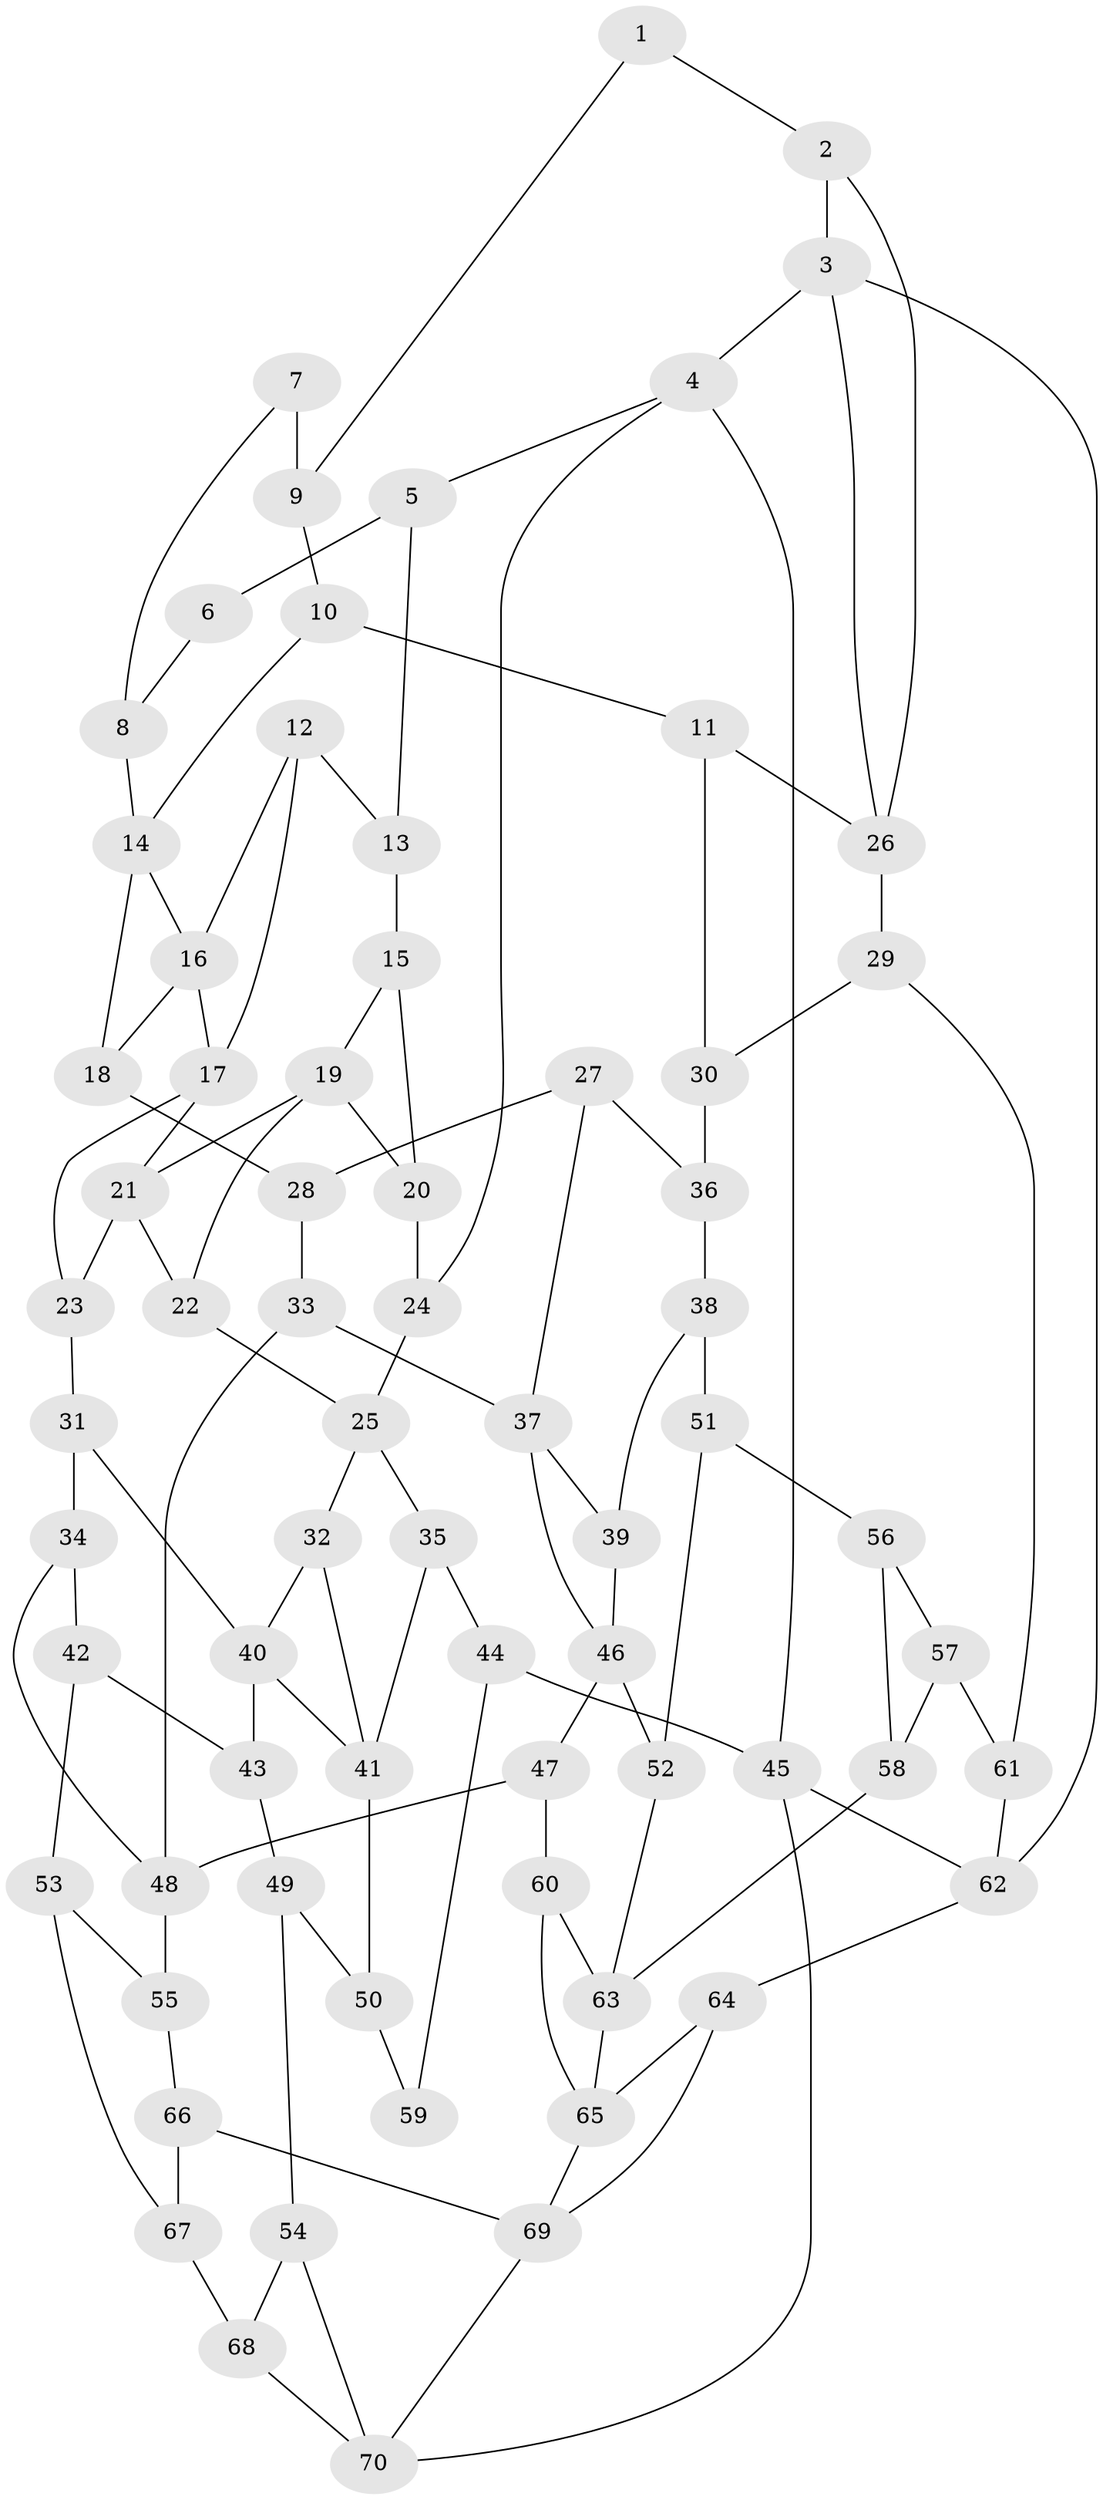 // original degree distribution, {3: 0.02, 5: 0.46, 6: 0.25, 4: 0.27}
// Generated by graph-tools (version 1.1) at 2025/38/03/04/25 23:38:26]
// undirected, 70 vertices, 113 edges
graph export_dot {
  node [color=gray90,style=filled];
  1;
  2;
  3;
  4;
  5;
  6;
  7;
  8;
  9;
  10;
  11;
  12;
  13;
  14;
  15;
  16;
  17;
  18;
  19;
  20;
  21;
  22;
  23;
  24;
  25;
  26;
  27;
  28;
  29;
  30;
  31;
  32;
  33;
  34;
  35;
  36;
  37;
  38;
  39;
  40;
  41;
  42;
  43;
  44;
  45;
  46;
  47;
  48;
  49;
  50;
  51;
  52;
  53;
  54;
  55;
  56;
  57;
  58;
  59;
  60;
  61;
  62;
  63;
  64;
  65;
  66;
  67;
  68;
  69;
  70;
  1 -- 2 [weight=1.0];
  1 -- 9 [weight=1.0];
  2 -- 3 [weight=1.0];
  2 -- 26 [weight=1.0];
  3 -- 4 [weight=1.0];
  3 -- 26 [weight=1.0];
  3 -- 62 [weight=1.0];
  4 -- 5 [weight=1.0];
  4 -- 24 [weight=1.0];
  4 -- 45 [weight=1.0];
  5 -- 6 [weight=1.0];
  5 -- 13 [weight=1.0];
  6 -- 8 [weight=1.0];
  7 -- 8 [weight=1.0];
  7 -- 9 [weight=2.0];
  8 -- 14 [weight=1.0];
  9 -- 10 [weight=1.0];
  10 -- 11 [weight=1.0];
  10 -- 14 [weight=1.0];
  11 -- 26 [weight=1.0];
  11 -- 30 [weight=1.0];
  12 -- 13 [weight=1.0];
  12 -- 16 [weight=1.0];
  12 -- 17 [weight=1.0];
  13 -- 15 [weight=1.0];
  14 -- 16 [weight=1.0];
  14 -- 18 [weight=1.0];
  15 -- 19 [weight=1.0];
  15 -- 20 [weight=1.0];
  16 -- 17 [weight=1.0];
  16 -- 18 [weight=1.0];
  17 -- 21 [weight=1.0];
  17 -- 23 [weight=1.0];
  18 -- 28 [weight=1.0];
  19 -- 20 [weight=1.0];
  19 -- 21 [weight=1.0];
  19 -- 22 [weight=1.0];
  20 -- 24 [weight=2.0];
  21 -- 22 [weight=1.0];
  21 -- 23 [weight=1.0];
  22 -- 25 [weight=1.0];
  23 -- 31 [weight=1.0];
  24 -- 25 [weight=1.0];
  25 -- 32 [weight=1.0];
  25 -- 35 [weight=1.0];
  26 -- 29 [weight=1.0];
  27 -- 28 [weight=1.0];
  27 -- 36 [weight=1.0];
  27 -- 37 [weight=1.0];
  28 -- 33 [weight=1.0];
  29 -- 30 [weight=1.0];
  29 -- 61 [weight=1.0];
  30 -- 36 [weight=2.0];
  31 -- 34 [weight=1.0];
  31 -- 40 [weight=1.0];
  32 -- 40 [weight=1.0];
  32 -- 41 [weight=1.0];
  33 -- 37 [weight=1.0];
  33 -- 48 [weight=1.0];
  34 -- 42 [weight=1.0];
  34 -- 48 [weight=1.0];
  35 -- 41 [weight=1.0];
  35 -- 44 [weight=1.0];
  36 -- 38 [weight=1.0];
  37 -- 39 [weight=1.0];
  37 -- 46 [weight=1.0];
  38 -- 39 [weight=1.0];
  38 -- 51 [weight=1.0];
  39 -- 46 [weight=1.0];
  40 -- 41 [weight=1.0];
  40 -- 43 [weight=1.0];
  41 -- 50 [weight=1.0];
  42 -- 43 [weight=1.0];
  42 -- 53 [weight=1.0];
  43 -- 49 [weight=1.0];
  44 -- 45 [weight=1.0];
  44 -- 59 [weight=2.0];
  45 -- 62 [weight=1.0];
  45 -- 70 [weight=1.0];
  46 -- 47 [weight=1.0];
  46 -- 52 [weight=1.0];
  47 -- 48 [weight=1.0];
  47 -- 60 [weight=1.0];
  48 -- 55 [weight=1.0];
  49 -- 50 [weight=1.0];
  49 -- 54 [weight=1.0];
  50 -- 59 [weight=2.0];
  51 -- 52 [weight=1.0];
  51 -- 56 [weight=2.0];
  52 -- 63 [weight=1.0];
  53 -- 55 [weight=1.0];
  53 -- 67 [weight=1.0];
  54 -- 68 [weight=1.0];
  54 -- 70 [weight=1.0];
  55 -- 66 [weight=1.0];
  56 -- 57 [weight=1.0];
  56 -- 58 [weight=1.0];
  57 -- 58 [weight=1.0];
  57 -- 61 [weight=2.0];
  58 -- 63 [weight=1.0];
  60 -- 63 [weight=1.0];
  60 -- 65 [weight=1.0];
  61 -- 62 [weight=1.0];
  62 -- 64 [weight=1.0];
  63 -- 65 [weight=1.0];
  64 -- 65 [weight=1.0];
  64 -- 69 [weight=1.0];
  65 -- 69 [weight=1.0];
  66 -- 67 [weight=1.0];
  66 -- 69 [weight=1.0];
  67 -- 68 [weight=2.0];
  68 -- 70 [weight=1.0];
  69 -- 70 [weight=1.0];
}
